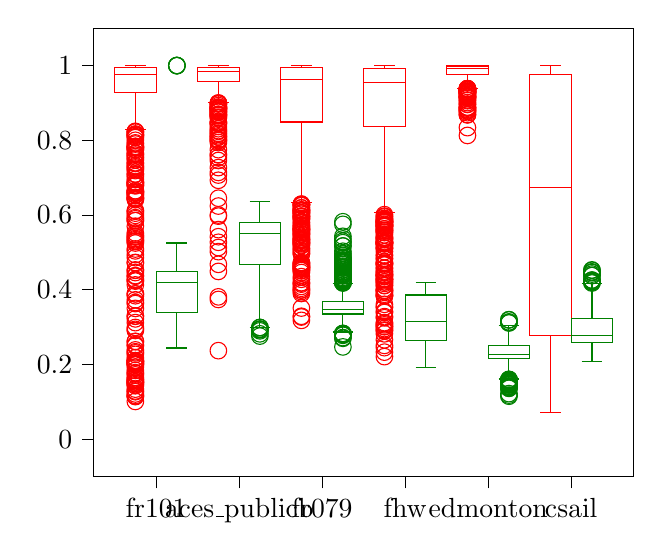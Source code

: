 % This file was created by tikzplotlib v0.9.4.
\begin{tikzpicture}

\begin{axis}[
legend cell align={left},
legend style={fill opacity=0.8, draw opacity=1, text opacity=1, draw=white!80!black},
tick align=outside,
tick pos=left,
x grid style={white!69.02!black},
xmin=0.25, xmax=6.75,
xtick style={color=black},
xtick={1,2,3,4,5,6},
xticklabels={fr101,aces\_publicb,fr079,fhw,edmonton,csail},
y grid style={white!69.02!black},
ymin=-0.1, ymax=1.1,
ytick style={color=black}
]
\addplot [red, forget plot]
table {%
0.75 0.928
0.75 0.83
};
\addplot [red, forget plot]
table {%
0.75 0.995
0.75 1
};
\addplot [red, forget plot]
table {%
0.625 0.83
0.875 0.83
};
\addplot [red, forget plot]
table {%
0.625 1
0.875 1
};
\addplot [red, mark=*, mark size=3, mark options={solid,fill opacity=0}, only marks, forget plot]
table {%
0.75 0.612
0.75 0.776
0.75 0.425
0.75 0.76
0.75 0.531
0.75 0.585
0.75 0.486
0.75 0.494
0.75 0.782
0.75 0.655
0.75 0.57
0.75 0.473
0.75 0.541
0.75 0.262
0.75 0.779
0.75 0.823
0.75 0.723
0.75 0.686
0.75 0.646
0.75 0.765
0.75 0.644
0.75 0.653
0.75 0.74
0.75 0.423
0.75 0.509
0.75 0.234
0.75 0.605
0.75 0.824
0.75 0.322
0.75 0.658
0.75 0.446
0.75 0.153
0.75 0.413
0.75 0.66
0.75 0.158
0.75 0.193
0.75 0.21
0.75 0.784
0.75 0.665
0.75 0.703
0.75 0.537
0.75 0.807
0.75 0.781
0.75 0.436
0.75 0.525
0.75 0.218
0.75 0.738
0.75 0.813
0.75 0.814
0.75 0.81
0.75 0.389
0.75 0.366
0.75 0.2
0.75 0.231
0.75 0.438
0.75 0.472
0.75 0.153
0.75 0.202
0.75 0.165
0.75 0.8
0.75 0.115
0.75 0.363
0.75 0.154
0.75 0.158
0.75 0.726
0.75 0.732
0.75 0.756
0.75 0.695
0.75 0.748
0.75 0.822
0.75 0.685
0.75 0.644
0.75 0.774
0.75 0.452
0.75 0.752
0.75 0.599
0.75 0.793
0.75 0.661
0.75 0.25
0.75 0.543
0.75 0.59
0.75 0.764
0.75 0.665
0.75 0.35
0.75 0.61
0.75 0.647
0.75 0.71
0.75 0.127
0.75 0.206
0.75 0.146
0.75 0.384
0.75 0.176
0.75 0.709
0.75 0.114
0.75 0.162
0.75 0.117
0.75 0.312
0.75 0.121
0.75 0.149
0.75 0.373
0.75 0.129
0.75 0.79
0.75 0.815
0.75 0.593
0.75 0.681
0.75 0.291
0.75 0.729
0.75 0.534
0.75 0.68
0.75 0.204
0.75 0.688
0.75 0.172
0.75 0.21
0.75 0.239
0.75 0.329
0.75 0.504
0.75 0.817
0.75 0.253
0.75 0.207
0.75 0.547
0.75 0.261
0.75 0.428
0.75 0.33
0.75 0.143
0.75 0.134
0.75 0.389
0.75 0.178
0.75 0.227
0.75 0.15
0.75 0.184
0.75 0.294
0.75 0.2
0.75 0.21
0.75 0.101
0.75 0.585
0.75 0.662
0.75 0.678
0.75 0.719
0.75 0.641
0.75 0.529
0.75 0.552
0.75 0.783
0.75 0.688
0.75 0.299
0.75 0.453
};
\addplot [red, forget plot]
table {%
1.75 0.958
1.75 0.902
};
\addplot [red, forget plot]
table {%
1.75 0.996
1.75 1
};
\addplot [red, forget plot]
table {%
1.625 0.902
1.875 0.902
};
\addplot [red, forget plot]
table {%
1.625 1
1.875 1
};
\addplot [red, mark=*, mark size=3, mark options={solid,fill opacity=0}, only marks, forget plot]
table {%
1.75 0.876
1.75 0.881
1.75 0.848
1.75 0.86
1.75 0.899
1.75 0.897
1.75 0.9
1.75 0.848
1.75 0.746
1.75 0.707
1.75 0.502
1.75 0.6
1.75 0.831
1.75 0.869
1.75 0.887
1.75 0.885
1.75 0.87
1.75 0.893
1.75 0.809
1.75 0.761
1.75 0.468
1.75 0.866
1.75 0.837
1.75 0.819
1.75 0.844
1.75 0.867
1.75 0.883
1.75 0.542
1.75 0.754
1.75 0.826
1.75 0.816
1.75 0.762
1.75 0.899
1.75 0.862
1.75 0.886
1.75 0.645
1.75 0.887
1.75 0.808
1.75 0.812
1.75 0.513
1.75 0.878
1.75 0.794
1.75 0.381
1.75 0.727
1.75 0.846
1.75 0.374
1.75 0.824
1.75 0.876
1.75 0.884
1.75 0.693
1.75 0.624
1.75 0.799
1.75 0.888
1.75 0.775
1.75 0.527
1.75 0.561
1.75 0.597
1.75 0.449
1.75 0.889
1.75 0.868
1.75 0.714
1.75 0.237
1.75 0.875
1.75 0.801
1.75 0.802
};
\addplot [red, forget plot]
table {%
2.75 0.849
2.75 0.634
};
\addplot [red, forget plot]
table {%
2.75 0.994
2.75 1
};
\addplot [red, forget plot]
table {%
2.625 0.634
2.875 0.634
};
\addplot [red, forget plot]
table {%
2.625 1
2.875 1
};
\addplot [red, mark=*, mark size=3, mark options={solid,fill opacity=0}, only marks, forget plot]
table {%
2.75 0.523
2.75 0.619
2.75 0.597
2.75 0.597
2.75 0.463
2.75 0.51
2.75 0.612
2.75 0.629
2.75 0.612
2.75 0.496
2.75 0.574
2.75 0.535
2.75 0.614
2.75 0.591
2.75 0.54
2.75 0.556
2.75 0.404
2.75 0.452
2.75 0.595
2.75 0.605
2.75 0.627
2.75 0.625
2.75 0.53
2.75 0.606
2.75 0.543
2.75 0.629
2.75 0.466
2.75 0.55
2.75 0.468
2.75 0.566
2.75 0.502
2.75 0.518
2.75 0.451
2.75 0.47
2.75 0.52
2.75 0.399
2.75 0.561
2.75 0.562
2.75 0.602
2.75 0.571
2.75 0.606
2.75 0.549
2.75 0.455
2.75 0.564
2.75 0.527
2.75 0.525
2.75 0.461
2.75 0.554
2.75 0.459
2.75 0.4
2.75 0.596
2.75 0.457
2.75 0.418
2.75 0.588
2.75 0.39
2.75 0.419
2.75 0.613
2.75 0.428
2.75 0.562
2.75 0.57
2.75 0.472
2.75 0.532
2.75 0.59
2.75 0.473
2.75 0.526
2.75 0.511
2.75 0.628
2.75 0.536
2.75 0.497
2.75 0.395
2.75 0.459
2.75 0.446
2.75 0.548
2.75 0.327
2.75 0.534
2.75 0.409
2.75 0.318
2.75 0.329
2.75 0.464
2.75 0.415
2.75 0.435
2.75 0.579
2.75 0.351
2.75 0.559
2.75 0.61
2.75 0.505
2.75 0.619
2.75 0.581
};
\addplot [red, forget plot]
table {%
3.75 0.837
3.75 0.607
};
\addplot [red, forget plot]
table {%
3.75 0.992
3.75 1
};
\addplot [red, forget plot]
table {%
3.625 0.607
3.875 0.607
};
\addplot [red, forget plot]
table {%
3.625 1
3.875 1
};
\addplot [red, mark=*, mark size=3, mark options={solid,fill opacity=0}, only marks, forget plot]
table {%
3.75 0.591
3.75 0.595
3.75 0.569
3.75 0.428
3.75 0.437
3.75 0.436
3.75 0.43
3.75 0.569
3.75 0.302
3.75 0.491
3.75 0.398
3.75 0.558
3.75 0.559
3.75 0.383
3.75 0.527
3.75 0.547
3.75 0.585
3.75 0.309
3.75 0.541
3.75 0.398
3.75 0.403
3.75 0.421
3.75 0.412
3.75 0.581
3.75 0.448
3.75 0.582
3.75 0.588
3.75 0.581
3.75 0.575
3.75 0.421
3.75 0.524
3.75 0.571
3.75 0.466
3.75 0.445
3.75 0.384
3.75 0.354
3.75 0.328
3.75 0.511
3.75 0.471
3.75 0.251
3.75 0.523
3.75 0.427
3.75 0.523
3.75 0.353
3.75 0.563
3.75 0.54
3.75 0.554
3.75 0.579
3.75 0.583
3.75 0.427
3.75 0.457
3.75 0.325
3.75 0.458
3.75 0.511
3.75 0.44
3.75 0.29
3.75 0.538
3.75 0.529
3.75 0.221
3.75 0.385
3.75 0.245
3.75 0.44
3.75 0.601
3.75 0.483
3.75 0.393
3.75 0.45
3.75 0.483
3.75 0.469
3.75 0.44
3.75 0.306
3.75 0.518
3.75 0.502
3.75 0.292
3.75 0.361
3.75 0.597
3.75 0.388
3.75 0.572
3.75 0.339
3.75 0.411
3.75 0.536
3.75 0.301
3.75 0.282
3.75 0.296
3.75 0.233
3.75 0.572
3.75 0.312
3.75 0.575
3.75 0.266
3.75 0.558
3.75 0.588
3.75 0.493
3.75 0.47
3.75 0.417
3.75 0.582
3.75 0.398
3.75 0.527
3.75 0.512
3.75 0.474
3.75 0.527
3.75 0.526
3.75 0.553
3.75 0.534
3.75 0.342
3.75 0.563
};
\addplot [red, forget plot]
table {%
4.75 0.975
4.75 0.939
};
\addplot [red, forget plot]
table {%
4.75 0.999
4.75 1
};
\addplot [red, forget plot]
table {%
4.625 0.939
4.875 0.939
};
\addplot [red, forget plot]
table {%
4.625 1
4.875 1
};
\addplot [red, mark=*, mark size=3, mark options={solid,fill opacity=0}, only marks, forget plot]
table {%
4.75 0.868
4.75 0.879
4.75 0.834
4.75 0.927
4.75 0.888
4.75 0.916
4.75 0.938
4.75 0.936
4.75 0.908
4.75 0.928
4.75 0.931
4.75 0.937
4.75 0.931
4.75 0.923
4.75 0.929
4.75 0.931
4.75 0.874
4.75 0.881
4.75 0.924
4.75 0.938
4.75 0.912
4.75 0.896
4.75 0.889
4.75 0.906
4.75 0.917
4.75 0.869
4.75 0.887
4.75 0.886
4.75 0.938
4.75 0.915
4.75 0.936
4.75 0.901
4.75 0.938
4.75 0.813
4.75 0.897
4.75 0.883
4.75 0.926
4.75 0.934
4.75 0.917
4.75 0.915
4.75 0.92
4.75 0.937
4.75 0.935
4.75 0.929
4.75 0.878
4.75 0.93
4.75 0.938
};
\addplot [red, forget plot]
table {%
5.75 0.278
5.75 0.072
};
\addplot [red, forget plot]
table {%
5.75 0.977
5.75 1
};
\addplot [red, forget plot]
table {%
5.625 0.072
5.875 0.072
};
\addplot [red, forget plot]
table {%
5.625 1
5.875 1
};
\addplot [green!50.196!black, forget plot]
table {%
1.25 0.34
1.25 0.244
};
\addplot [green!50.196!black, forget plot]
table {%
1.25 0.449
1.25 0.525
};
\addplot [green!50.196!black, forget plot]
table {%
1.125 0.244
1.375 0.244
};
\addplot [green!50.196!black, forget plot]
table {%
1.125 0.525
1.375 0.525
};
\addplot [green!50.196!black, mark=*, mark size=3, mark options={solid,fill opacity=0}, only marks, forget plot]
table {%
1.25 1
1.25 1
1.25 1
1.25 1
};
\addplot [green!50.196!black, forget plot]
table {%
2.25 0.467
2.25 0.3
};
\addplot [green!50.196!black, forget plot]
table {%
2.25 0.579
2.25 0.636
};
\addplot [green!50.196!black, forget plot]
table {%
2.125 0.3
2.375 0.3
};
\addplot [green!50.196!black, forget plot]
table {%
2.125 0.636
2.375 0.636
};
\addplot [green!50.196!black, mark=*, mark size=3, mark options={solid,fill opacity=0}, only marks, forget plot]
table {%
2.25 0.299
2.25 0.282
2.25 0.293
2.25 0.299
2.25 0.294
2.25 0.276
2.25 0.29
2.25 0.295
};
\addplot [green!50.196!black, forget plot]
table {%
3.25 0.335
3.25 0.287
};
\addplot [green!50.196!black, forget plot]
table {%
3.25 0.368
3.25 0.417
};
\addplot [green!50.196!black, forget plot]
table {%
3.125 0.287
3.375 0.287
};
\addplot [green!50.196!black, forget plot]
table {%
3.125 0.417
3.375 0.417
};
\addplot [green!50.196!black, mark=*, mark size=3, mark options={solid,fill opacity=0}, only marks, forget plot]
table {%
3.25 0.283
3.25 0.278
3.25 0.283
3.25 0.272
3.25 0.247
3.25 0.28
3.25 0.27
3.25 0.282
3.25 0.44
3.25 0.43
3.25 0.42
3.25 0.442
3.25 0.421
3.25 0.428
3.25 0.429
3.25 0.503
3.25 0.471
3.25 0.418
3.25 0.423
3.25 0.423
3.25 0.427
3.25 0.433
3.25 0.426
3.25 0.517
3.25 0.419
3.25 0.449
3.25 0.497
3.25 0.487
3.25 0.427
3.25 0.447
3.25 0.44
3.25 0.441
3.25 0.427
3.25 0.485
3.25 0.438
3.25 0.442
3.25 0.468
3.25 0.424
3.25 0.43
3.25 0.452
3.25 0.458
3.25 0.426
3.25 0.439
3.25 0.458
3.25 0.582
3.25 0.459
3.25 0.536
3.25 0.517
3.25 0.454
3.25 0.428
3.25 0.476
3.25 0.479
3.25 0.483
3.25 0.437
3.25 0.463
3.25 0.442
3.25 0.473
3.25 0.448
3.25 0.424
3.25 0.492
3.25 0.421
3.25 0.424
3.25 0.526
3.25 0.445
3.25 0.477
3.25 0.461
3.25 0.467
3.25 0.479
3.25 0.444
3.25 0.543
3.25 0.429
3.25 0.575
3.25 0.475
3.25 0.53
3.25 0.479
};
\addplot [green!50.196!black, forget plot]
table {%
4.25 0.265
4.25 0.193
};
\addplot [green!50.196!black, forget plot]
table {%
4.25 0.386
4.25 0.42
};
\addplot [green!50.196!black, forget plot]
table {%
4.125 0.193
4.375 0.193
};
\addplot [green!50.196!black, forget plot]
table {%
4.125 0.42
4.375 0.42
};
\addplot [green!50.196!black, forget plot]
table {%
5.25 0.215
5.25 0.161
};
\addplot [green!50.196!black, forget plot]
table {%
5.25 0.251
5.25 0.304
};
\addplot [green!50.196!black, forget plot]
table {%
5.125 0.161
5.375 0.161
};
\addplot [green!50.196!black, forget plot]
table {%
5.125 0.304
5.375 0.304
};
\addplot [green!50.196!black, mark=*, mark size=3, mark options={solid,fill opacity=0}, only marks, forget plot]
table {%
5.25 0.158
5.25 0.16
5.25 0.151
5.25 0.155
5.25 0.16
5.25 0.147
5.25 0.142
5.25 0.146
5.25 0.156
5.25 0.146
5.25 0.139
5.25 0.151
5.25 0.145
5.25 0.141
5.25 0.137
5.25 0.158
5.25 0.155
5.25 0.142
5.25 0.115
5.25 0.149
5.25 0.14
5.25 0.136
5.25 0.157
5.25 0.147
5.25 0.122
5.25 0.118
5.25 0.151
5.25 0.153
5.25 0.147
5.25 0.156
5.25 0.15
5.25 0.149
5.25 0.319
5.25 0.312
5.25 0.32
5.25 0.314
5.25 0.311
};
\addplot [green!50.196!black, forget plot]
table {%
6.25 0.259
6.25 0.207
};
\addplot [green!50.196!black, forget plot]
table {%
6.25 0.322
6.25 0.416
};
\addplot [green!50.196!black, forget plot]
table {%
6.125 0.207
6.375 0.207
};
\addplot [green!50.196!black, forget plot]
table {%
6.125 0.416
6.375 0.416
};
\addplot [green!50.196!black, mark=*, mark size=3, mark options={solid,fill opacity=0}, only marks, forget plot]
table {%
6.25 0.425
6.25 0.446
6.25 0.438
6.25 0.426
6.25 0.438
6.25 0.442
6.25 0.418
6.25 0.448
6.25 0.425
6.25 0.42
6.25 0.422
6.25 0.453
6.25 0.452
};
\path [draw=red, fill=white]
(axis cs:0.5,0.928)
--(axis cs:1,0.928)
--(axis cs:1,0.995)
--(axis cs:0.5,0.995)
--(axis cs:0.5,0.928)
--cycle;
\path [draw=red, fill=white]
(axis cs:1.5,0.958)
--(axis cs:2,0.958)
--(axis cs:2,0.996)
--(axis cs:1.5,0.996)
--(axis cs:1.5,0.958)
--cycle;
\path [draw=red, fill=white]
(axis cs:2.5,0.849)
--(axis cs:3,0.849)
--(axis cs:3,0.994)
--(axis cs:2.5,0.994)
--(axis cs:2.5,0.849)
--cycle;
\path [draw=red, fill=white]
(axis cs:3.5,0.837)
--(axis cs:4,0.837)
--(axis cs:4,0.992)
--(axis cs:3.5,0.992)
--(axis cs:3.5,0.837)
--cycle;
\path [draw=red, fill=white]
(axis cs:4.5,0.975)
--(axis cs:5,0.975)
--(axis cs:5,0.999)
--(axis cs:4.5,0.999)
--(axis cs:4.5,0.975)
--cycle;
\path [draw=red, fill=white]
(axis cs:5.5,0.278)
--(axis cs:6,0.278)
--(axis cs:6,0.977)
--(axis cs:5.5,0.977)
--(axis cs:5.5,0.278)
--cycle;
\path [draw=green!50.196!black, fill=white]
(axis cs:1,0.34)
--(axis cs:1.5,0.34)
--(axis cs:1.5,0.449)
--(axis cs:1,0.449)
--(axis cs:1,0.34)
--cycle;
\path [draw=green!50.196!black, fill=white]
(axis cs:2,0.467)
--(axis cs:2.5,0.467)
--(axis cs:2.5,0.579)
--(axis cs:2,0.579)
--(axis cs:2,0.467)
--cycle;
\path [draw=green!50.196!black, fill=white]
(axis cs:3,0.335)
--(axis cs:3.5,0.335)
--(axis cs:3.5,0.368)
--(axis cs:3,0.368)
--(axis cs:3,0.335)
--cycle;
\path [draw=green!50.196!black, fill=white]
(axis cs:4,0.265)
--(axis cs:4.5,0.265)
--(axis cs:4.5,0.386)
--(axis cs:4,0.386)
--(axis cs:4,0.265)
--cycle;
\path [draw=green!50.196!black, fill=white]
(axis cs:5,0.215)
--(axis cs:5.5,0.215)
--(axis cs:5.5,0.251)
--(axis cs:5,0.251)
--(axis cs:5,0.215)
--cycle;
\path [draw=green!50.196!black, fill=white]
(axis cs:6,0.259)
--(axis cs:6.5,0.259)
--(axis cs:6.5,0.322)
--(axis cs:6,0.322)
--(axis cs:6,0.259)
--cycle;
\addplot [red, forget plot]
table {%
0.5 0.977
1 0.977
};
\addplot [red, forget plot]
table {%
1.5 0.983
2 0.983
};
\addplot [red, forget plot]
table {%
2.5 0.963
3 0.963
};
\addplot [red, forget plot]
table {%
3.5 0.955
4 0.955
};
\addplot [red, forget plot]
table {%
4.5 0.992
5 0.992
};
\addplot [red, forget plot]
table {%
5.5 0.673
6 0.673
};
\addplot [green!50.196!black, forget plot]
table {%
1 0.419
1.5 0.419
};
\addplot [green!50.196!black, forget plot]
table {%
2 0.55
2.5 0.55
};
\addplot [green!50.196!black, forget plot]
table {%
3 0.348
3.5 0.348
};
\addplot [green!50.196!black, forget plot]
table {%
4 0.316
4.5 0.316
};
\addplot [green!50.196!black, forget plot]
table {%
5 0.227
5.5 0.227
};
\addplot [green!50.196!black, forget plot]
table {%
6 0.277
6.5 0.277
};
\end{axis}

\end{tikzpicture}
